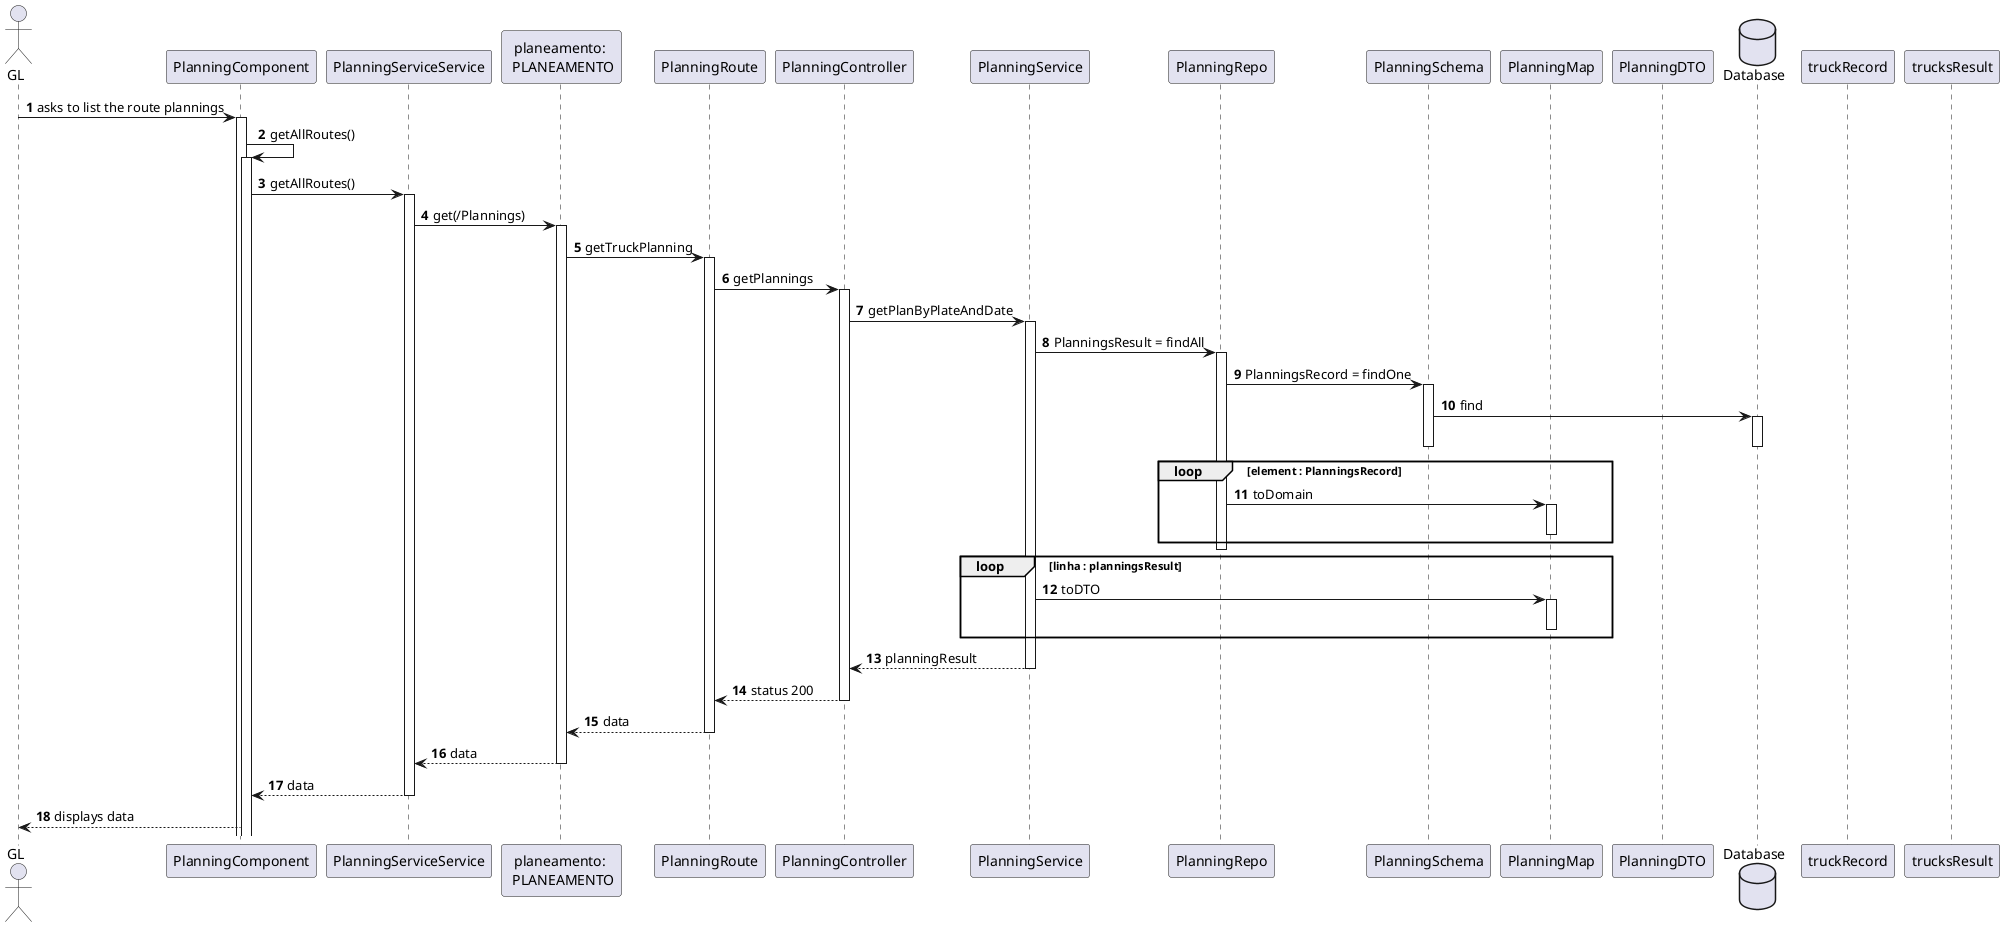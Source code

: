 @startuml

autonumber
actor "GL" as GL
participant "PlanningComponent" as COMP
participant "PlanningServiceService" as SS
participant "planeamento: \n PLANEAMENTO" as P
participant "PlanningRoute" as ROUTE
participant "PlanningController" as CTR
participant "PlanningService" as SERVICE
participant "PlanningRepo" as REPO
participant "PlanningSchema" as SCHEMA
participant "PlanningMap" as MAP
participant "PlanningDTO" as DTO
database "Database" as DB
participant "truckRecord" as RECORD
participant "trucksResult" as Result


GL-> COMP : asks to list the route plannings
activate COMP
COMP -> COMP : getAllRoutes()
activate COMP
COMP -> SS : getAllRoutes()
activate SS
SS -> P : get(/Plannings)
activate P
P -> ROUTE: getTruckPlanning


activate ROUTE
ROUTE -> CTR : getPlannings
activate CTR
CTR -> SERVICE : getPlanByPlateAndDate
activate SERVICE
SERVICE -> REPO : PlanningsResult = findAll
activate REPO
REPO -> SCHEMA : PlanningsRecord = findOne
activate SCHEMA
SCHEMA -> DB : find
activate DB
deactivate DB
deactivate SCHEMA
loop element : PlanningsRecord
REPO -> MAP : toDomain
activate MAP
deactivate MAP
end
deactivate REPO

loop linha : planningsResult
SERVICE -> MAP : toDTO
activate MAP
deactivate MAP
end
SERVICE --> CTR : planningResult
deactivate SERVICE
CTR --> ROUTE : status 200
deactivate CTR
ROUTE --> P : data
deactivate ROUTE
P --> SS : data
deactivate P
SS --> COMP : data
deactivate SS
deactivate P
GL<-- COMP : displays data
deactivate ROUTE

@enduml
